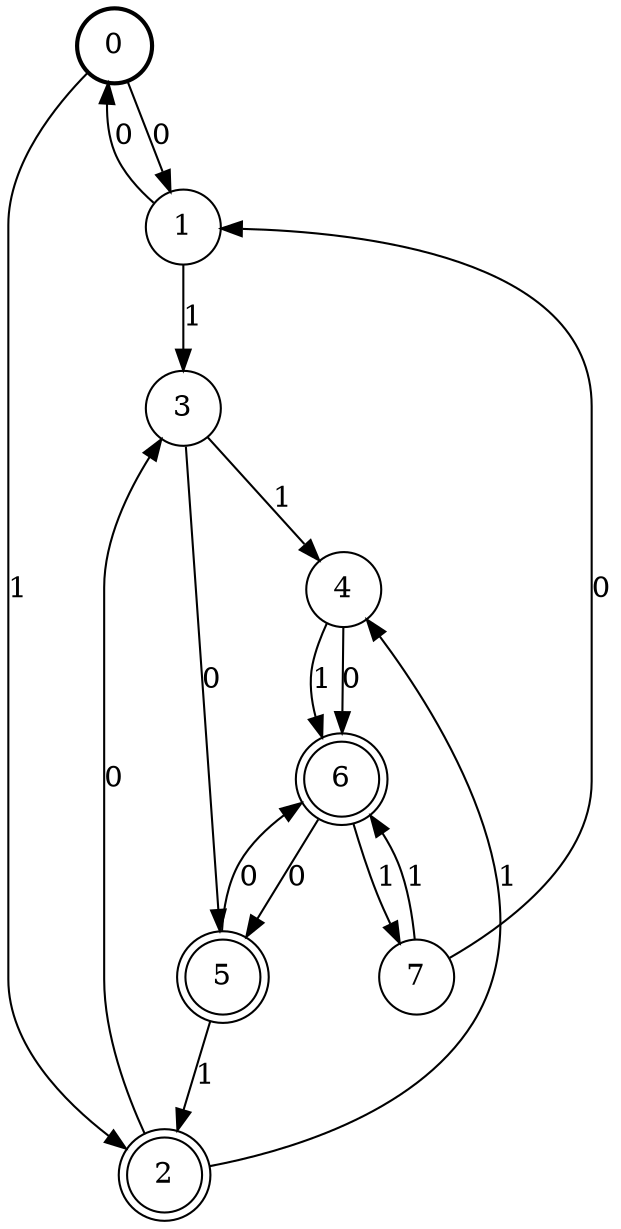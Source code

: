 digraph Automat {
    node [shape = circle];
    0 [style = "bold"];
    0 -> 1 [label = "0"];
    0 -> 2 [label = "1"];
    1 -> 0 [label = "0"];
    1 -> 3 [label = "1"];
    2 [peripheries=2]
    2 -> 3 [label = "0"];
    2 -> 4 [label = "1"];
    3 -> 5 [label = "0"];
    3 -> 4 [label = "1"];
    4 -> 6 [label = "0"];
    4 -> 6 [label = "1"];
    5 [peripheries=2]
    5 -> 6 [label = "0"];
    5 -> 2 [label = "1"];
    6 [peripheries=2]
    6 -> 5 [label = "0"];
    6 -> 7 [label = "1"];
    7 -> 1 [label = "0"];
    7 -> 6 [label = "1"];
}
